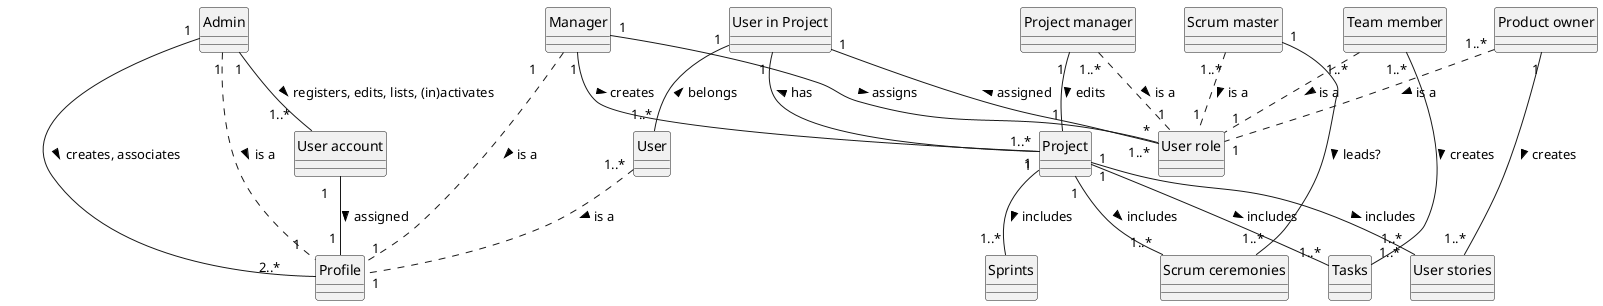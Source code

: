 @startuml
skinparam style strictuml


Class Admin
Class "User account"
Class Profile
Class Manager
Class User
Class "User role"
Class Project
Class "User in Project"
Class "Project manager"
Class "Product owner"
Class "Scrum master"
Class "Team member"
Class Sprints
Class "Scrum ceremonies"
Class Tasks



Admin "1" -- "1..*   " "User account": registers, edits, lists, (in)activates >
Admin "1" -- "2..*        " Profile: creates, associates >
Admin "1" .. "1  " Profile: is a >
Manager "1      ".."1" Profile: is a >
Manager "1 " -- "*" "User role" : assigns >
User "1..*" .. "1" Profile: is a >
"User account" "1   "--"1 " Profile: assigned >
Manager "1"-- "1..*" Project: creates >
"User in Project" "1" -- "1..*" User: belongs <
"User in Project" "1" -- "1..*" "User role": assigned <
"User in Project" "1 " -- "1" Project : has <
Project "1" -- "1..*" Tasks: includes >
Project "1" -- "1..*" Sprints: includes >
Project "1" -- "1..*" "Scrum ceremonies": includes >
Project "1" -- "1..*" "User stories": includes >
"Project manager" "1..*" .. "1" "User role": is a >
"Project manager" "         1" -- "   1" Project: edits >
"Product owner" "1..*" .. "1" "User role": is a >
"Team member" "1..*" .. "1" "User role": is a >
"Team member" "1..*"-- "1..*" "Tasks": creates >
"Product owner" "1" -- "1..*" "User stories": creates >
"Scrum master" "1..*" .. "1" "User role": is a >
"Scrum master" "1" -- "1..*" "Scrum ceremonies": leads? >


@enduml